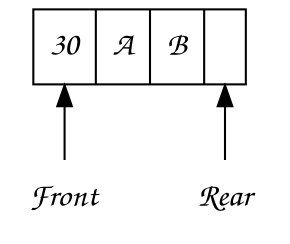// Queue Visualization
digraph {
	graph [fontname=serif fontsize=24 label="" labelloc=t rankdir=BT]
	node [fontname="Comic Sans MS" fontsize=16 shape=rectangle]
	front_label [label=Front shape=plaintext]
	rear_label [label=Rear shape=plaintext]
	queue [label="<front> 30 | A | B | <rear> &nbsp;" shape=record]
	front_label -> queue:front
	rear_label -> queue:rear
}
